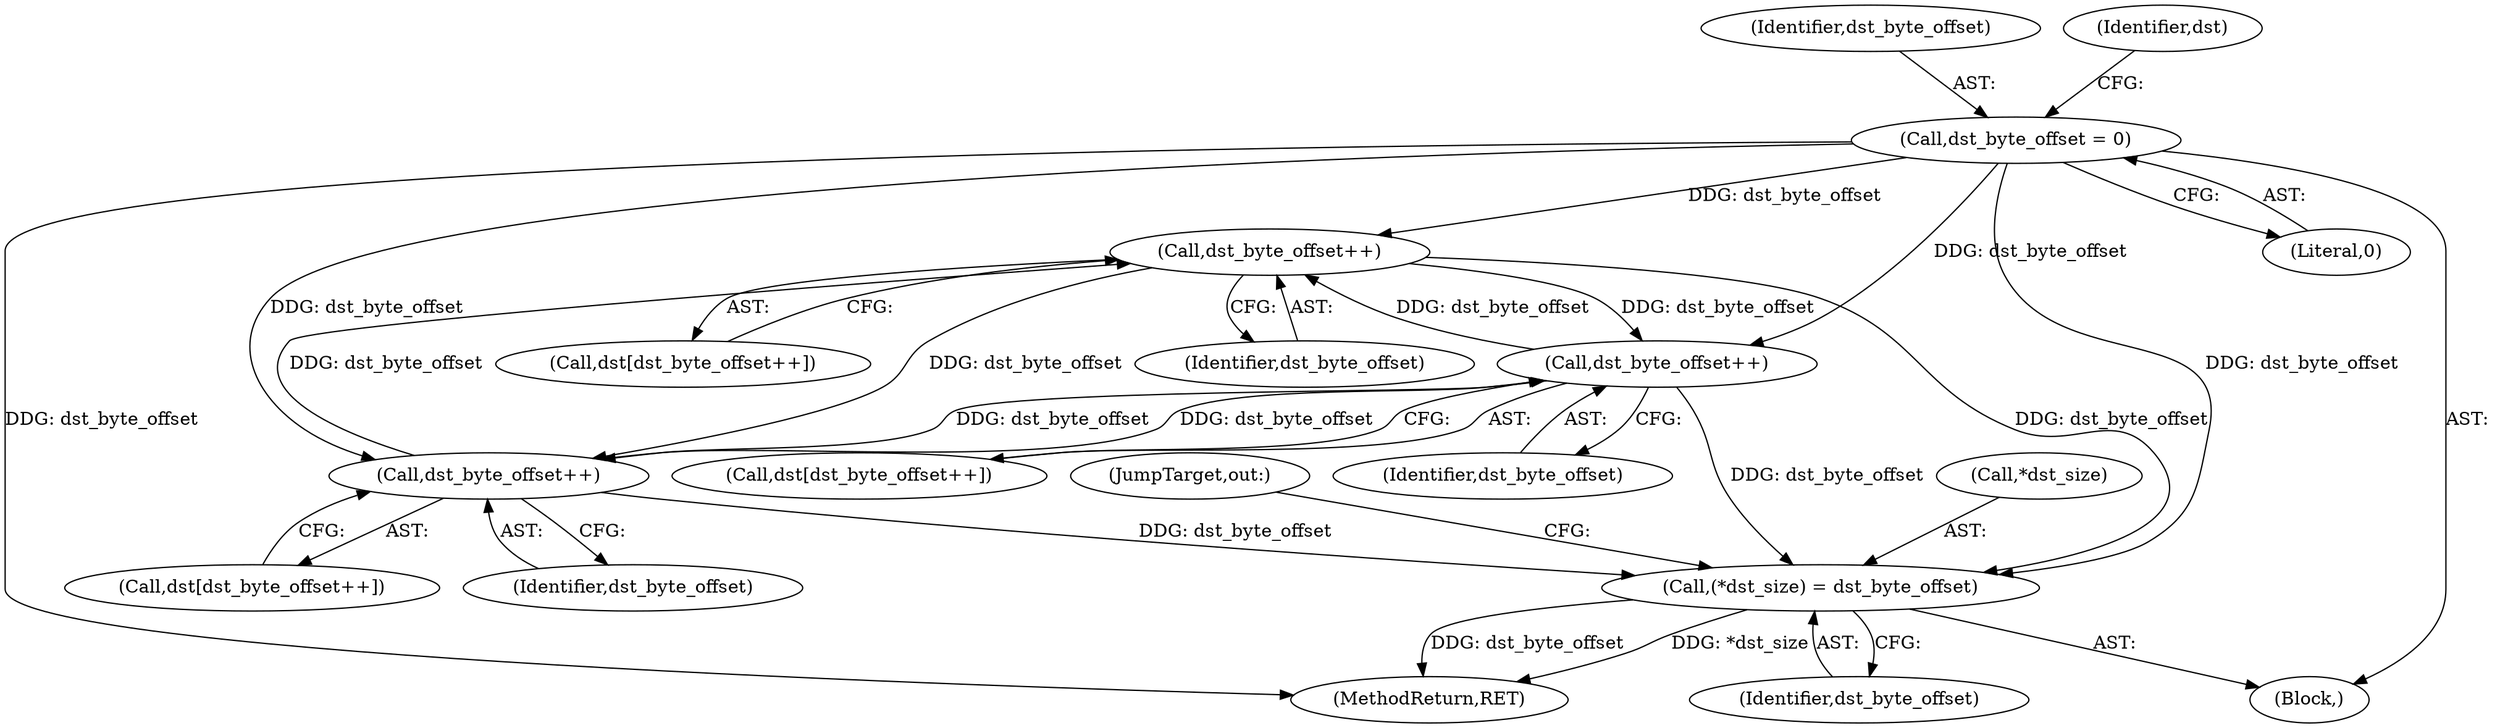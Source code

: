 digraph "0_linux_942080643bce061c3dd9d5718d3b745dcb39a8bc@pointer" {
"1000219" [label="(Call,(*dst_size) = dst_byte_offset)"];
"1000205" [label="(Call,dst_byte_offset++)"];
"1000115" [label="(Call,dst_byte_offset = 0)"];
"1000163" [label="(Call,dst_byte_offset++)"];
"1000185" [label="(Call,dst_byte_offset++)"];
"1000205" [label="(Call,dst_byte_offset++)"];
"1000223" [label="(JumpTarget,out:)"];
"1000225" [label="(MethodReturn,RET)"];
"1000117" [label="(Literal,0)"];
"1000161" [label="(Call,dst[dst_byte_offset++])"];
"1000164" [label="(Identifier,dst_byte_offset)"];
"1000206" [label="(Identifier,dst_byte_offset)"];
"1000115" [label="(Call,dst_byte_offset = 0)"];
"1000105" [label="(Block,)"];
"1000220" [label="(Call,*dst_size)"];
"1000116" [label="(Identifier,dst_byte_offset)"];
"1000183" [label="(Call,dst[dst_byte_offset++])"];
"1000203" [label="(Call,dst[dst_byte_offset++])"];
"1000163" [label="(Call,dst_byte_offset++)"];
"1000186" [label="(Identifier,dst_byte_offset)"];
"1000222" [label="(Identifier,dst_byte_offset)"];
"1000185" [label="(Call,dst_byte_offset++)"];
"1000219" [label="(Call,(*dst_size) = dst_byte_offset)"];
"1000120" [label="(Identifier,dst)"];
"1000219" -> "1000105"  [label="AST: "];
"1000219" -> "1000222"  [label="CFG: "];
"1000220" -> "1000219"  [label="AST: "];
"1000222" -> "1000219"  [label="AST: "];
"1000223" -> "1000219"  [label="CFG: "];
"1000219" -> "1000225"  [label="DDG: dst_byte_offset"];
"1000219" -> "1000225"  [label="DDG: *dst_size"];
"1000205" -> "1000219"  [label="DDG: dst_byte_offset"];
"1000115" -> "1000219"  [label="DDG: dst_byte_offset"];
"1000163" -> "1000219"  [label="DDG: dst_byte_offset"];
"1000185" -> "1000219"  [label="DDG: dst_byte_offset"];
"1000205" -> "1000203"  [label="AST: "];
"1000205" -> "1000206"  [label="CFG: "];
"1000206" -> "1000205"  [label="AST: "];
"1000203" -> "1000205"  [label="CFG: "];
"1000205" -> "1000163"  [label="DDG: dst_byte_offset"];
"1000205" -> "1000185"  [label="DDG: dst_byte_offset"];
"1000115" -> "1000205"  [label="DDG: dst_byte_offset"];
"1000163" -> "1000205"  [label="DDG: dst_byte_offset"];
"1000185" -> "1000205"  [label="DDG: dst_byte_offset"];
"1000115" -> "1000105"  [label="AST: "];
"1000115" -> "1000117"  [label="CFG: "];
"1000116" -> "1000115"  [label="AST: "];
"1000117" -> "1000115"  [label="AST: "];
"1000120" -> "1000115"  [label="CFG: "];
"1000115" -> "1000225"  [label="DDG: dst_byte_offset"];
"1000115" -> "1000163"  [label="DDG: dst_byte_offset"];
"1000115" -> "1000185"  [label="DDG: dst_byte_offset"];
"1000163" -> "1000161"  [label="AST: "];
"1000163" -> "1000164"  [label="CFG: "];
"1000164" -> "1000163"  [label="AST: "];
"1000161" -> "1000163"  [label="CFG: "];
"1000185" -> "1000163"  [label="DDG: dst_byte_offset"];
"1000163" -> "1000185"  [label="DDG: dst_byte_offset"];
"1000185" -> "1000183"  [label="AST: "];
"1000185" -> "1000186"  [label="CFG: "];
"1000186" -> "1000185"  [label="AST: "];
"1000183" -> "1000185"  [label="CFG: "];
}
